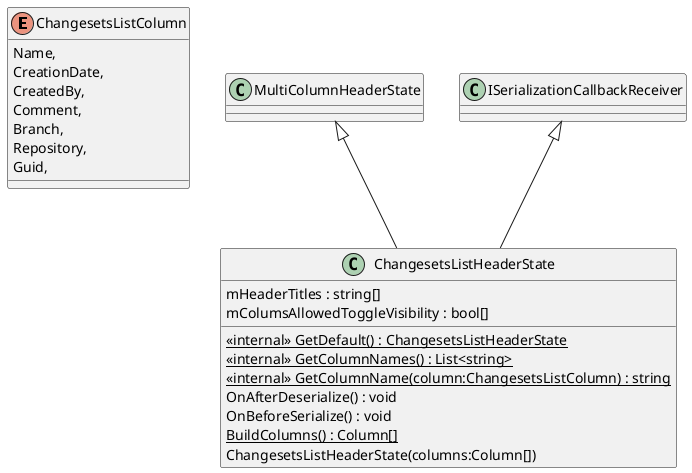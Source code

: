 @startuml
enum ChangesetsListColumn {
    Name,
    CreationDate,
    CreatedBy,
    Comment,
    Branch,
    Repository,
    Guid,
}
class ChangesetsListHeaderState {
    <<internal>> {static} GetDefault() : ChangesetsListHeaderState
    <<internal>> {static} GetColumnNames() : List<string>
    <<internal>> {static} GetColumnName(column:ChangesetsListColumn) : string
    OnAfterDeserialize() : void
    OnBeforeSerialize() : void
    {static} BuildColumns() : Column[]
    ChangesetsListHeaderState(columns:Column[])
    mHeaderTitles : string[]
    mColumsAllowedToggleVisibility : bool[]
}
MultiColumnHeaderState <|-- ChangesetsListHeaderState
ISerializationCallbackReceiver <|-- ChangesetsListHeaderState
@enduml
